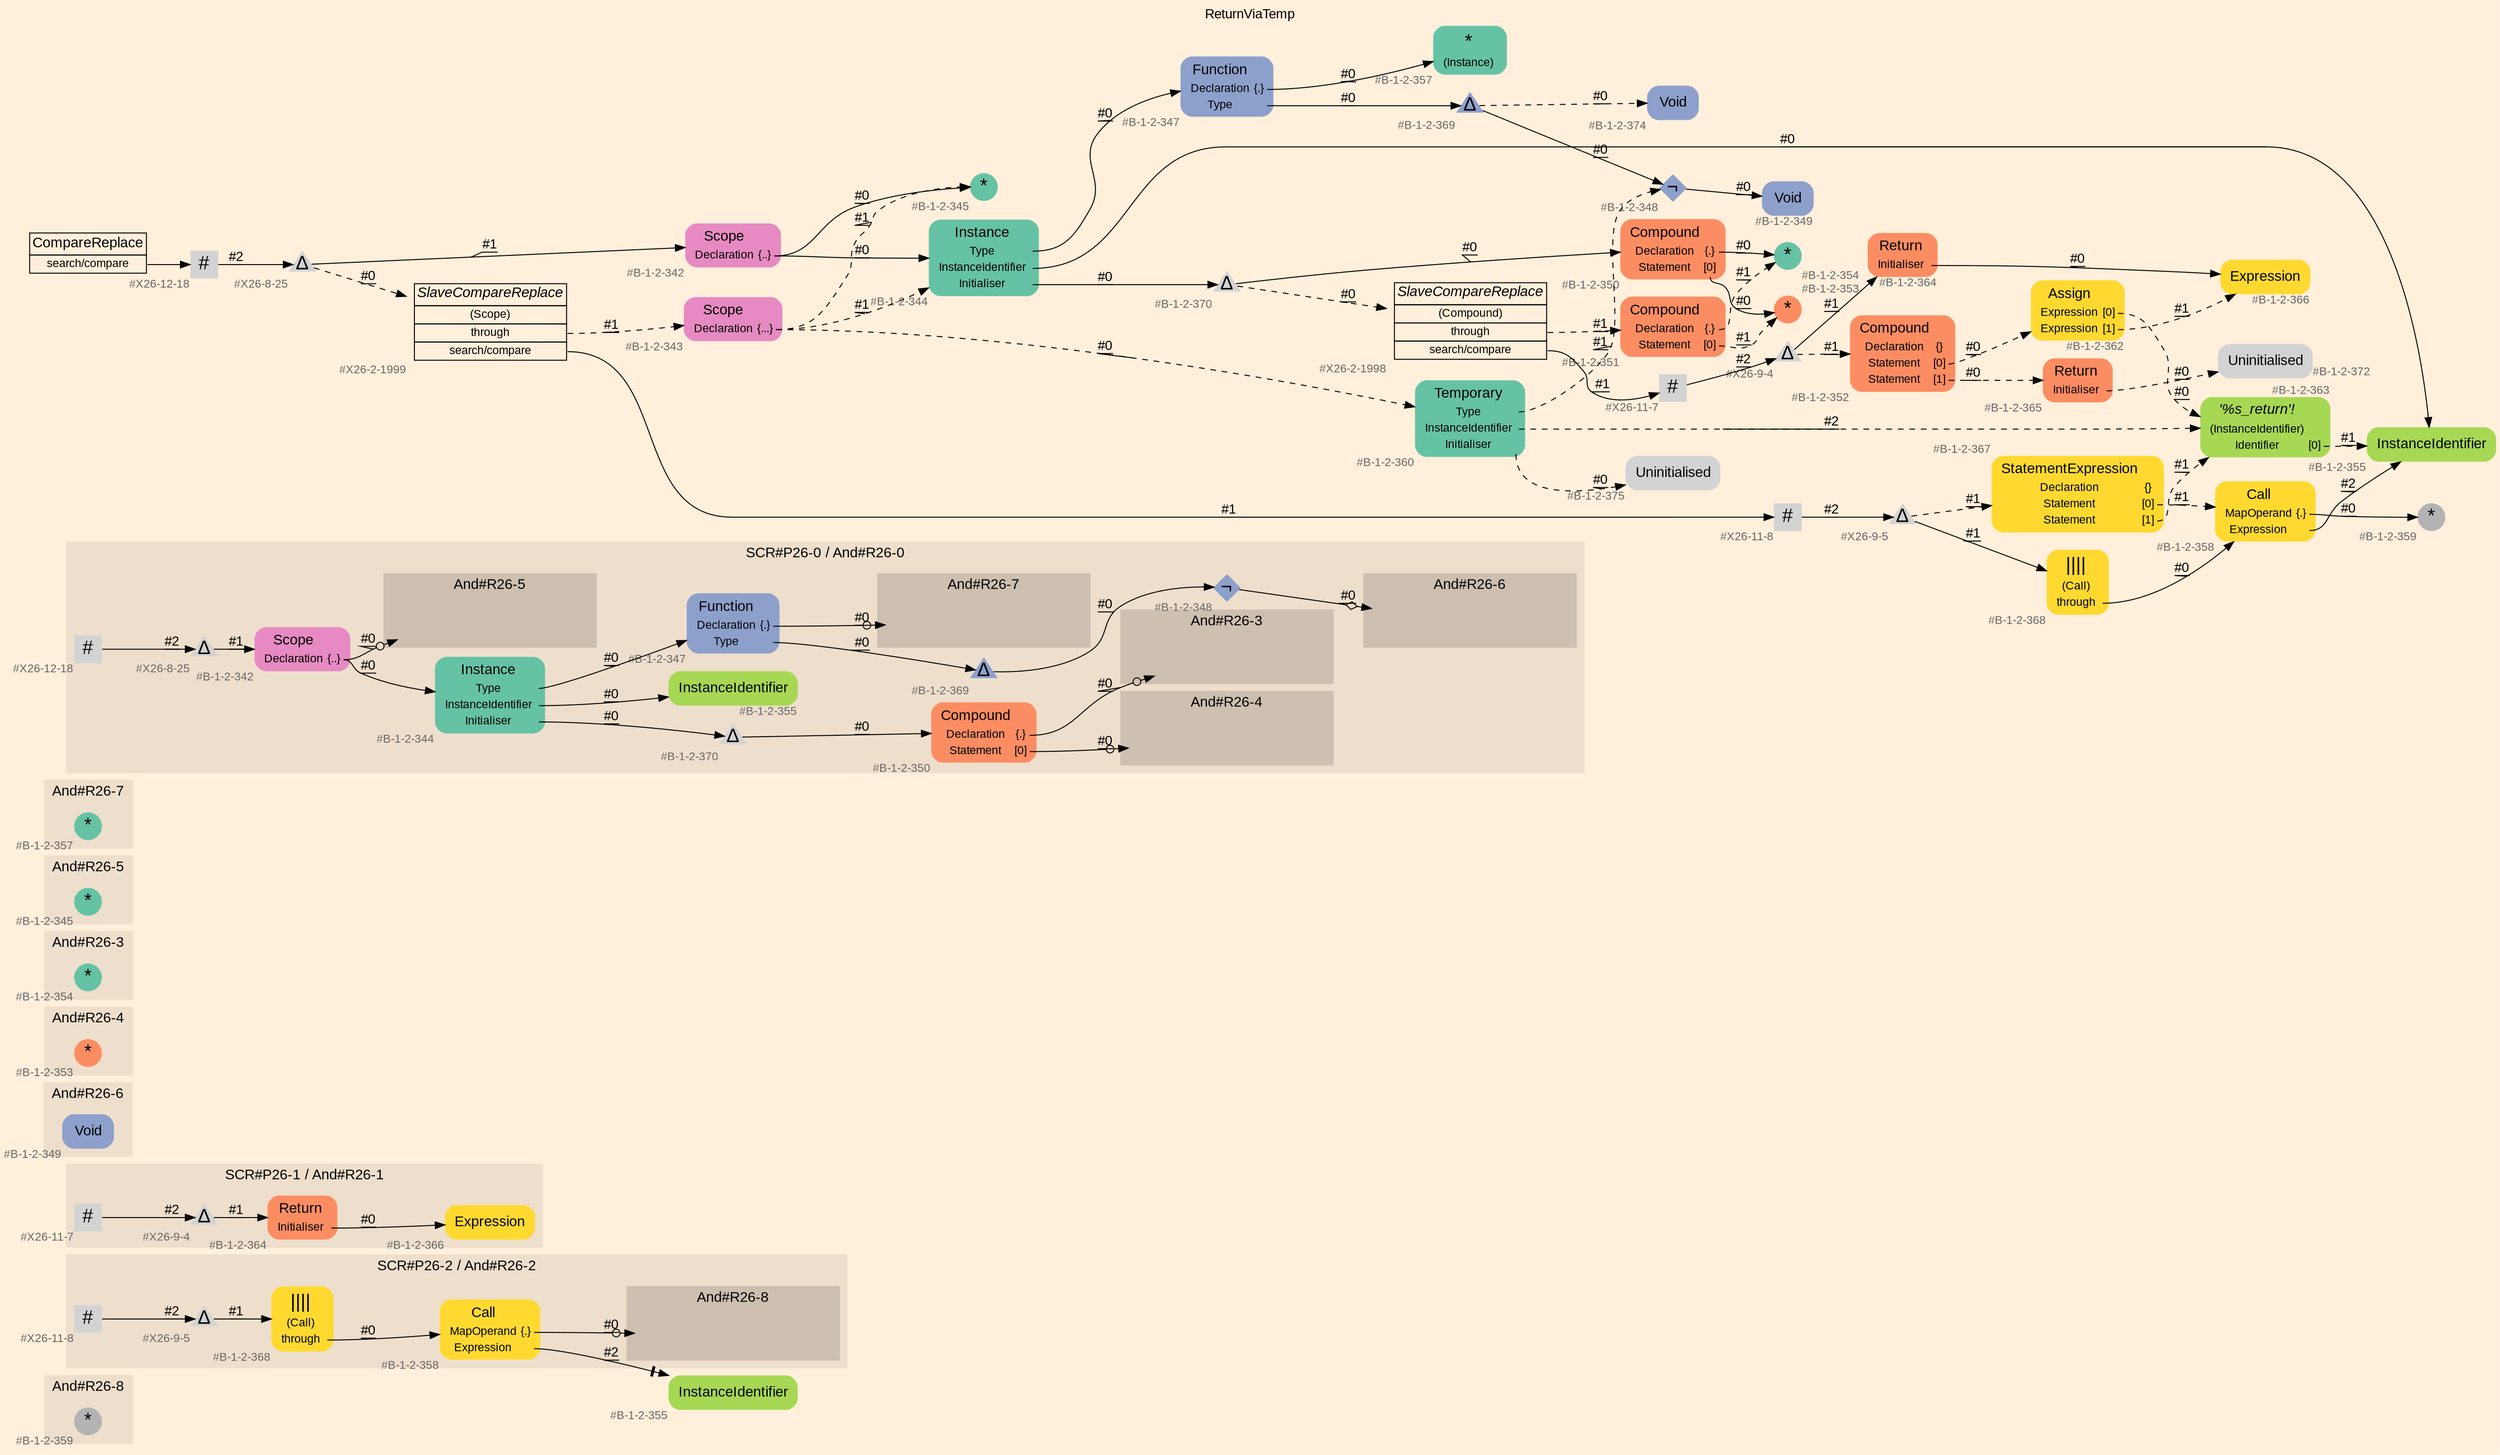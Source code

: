 digraph "ReturnViaTemp" {
label = "ReturnViaTemp"
labelloc = t
graph [
    rankdir = "LR"
    ranksep = 0.3
    bgcolor = antiquewhite1
    color = black
    fontcolor = black
    fontname = "Arial"
];
node [
    fontname = "Arial"
];
edge [
    fontname = "Arial"
];

// -------------------- figure And#R26-8 --------------------
// -------- region And#R26-8 ----------
subgraph "clusterAnd#R26-8" {
    label = "And#R26-8"
    style = "filled"
    color = antiquewhite2
    fontsize = "15"
    // -------- block And#R26-8/#B-1-2-359 ----------
    "And#R26-8/#B-1-2-359" [
        fillcolor = "/set28/8"
        xlabel = "#B-1-2-359"
        fontsize = "12"
        fontcolor = grey40
        shape = "circle"
        label = <<FONT COLOR="black" POINT-SIZE="20">*</FONT>>
        style = "filled"
        penwidth = 0.0
        fixedsize = true
        width = 0.4
        height = 0.4
    ];
    
}


// -------------------- figure And#R26-2 --------------------
// -------- region And#R26-2 ----------
subgraph "clusterAnd#R26-2" {
    label = "SCR#P26-2 / And#R26-2"
    style = "filled"
    color = antiquewhite2
    fontsize = "15"
    // -------- block And#R26-2/#B-1-2-368 ----------
    "And#R26-2/#B-1-2-368" [
        fillcolor = "/set28/6"
        xlabel = "#B-1-2-368"
        fontsize = "12"
        fontcolor = grey40
        shape = "plaintext"
        label = <<TABLE BORDER="0" CELLBORDER="0" CELLSPACING="0">
         <TR><TD><FONT COLOR="black" POINT-SIZE="20">||||</FONT></TD></TR>
         <TR><TD><FONT COLOR="black" POINT-SIZE="12">(Call)</FONT></TD><TD PORT="port0"></TD></TR>
         <TR><TD><FONT COLOR="black" POINT-SIZE="12">through</FONT></TD><TD PORT="port1"></TD></TR>
        </TABLE>>
        style = "rounded,filled"
    ];
    
    // -------- block And#R26-2/#B-1-2-358 ----------
    "And#R26-2/#B-1-2-358" [
        fillcolor = "/set28/6"
        xlabel = "#B-1-2-358"
        fontsize = "12"
        fontcolor = grey40
        shape = "plaintext"
        label = <<TABLE BORDER="0" CELLBORDER="0" CELLSPACING="0">
         <TR><TD><FONT COLOR="black" POINT-SIZE="15">Call</FONT></TD></TR>
         <TR><TD><FONT COLOR="black" POINT-SIZE="12">MapOperand</FONT></TD><TD PORT="port0"><FONT COLOR="black" POINT-SIZE="12">{.}</FONT></TD></TR>
         <TR><TD><FONT COLOR="black" POINT-SIZE="12">Expression</FONT></TD><TD PORT="port1"></TD></TR>
        </TABLE>>
        style = "rounded,filled"
    ];
    
    // -------- block And#R26-2/#X26-9-5 ----------
    "And#R26-2/#X26-9-5" [
        xlabel = "#X26-9-5"
        fontsize = "12"
        fontcolor = grey40
        shape = "triangle"
        label = <<FONT COLOR="black" POINT-SIZE="20">Δ</FONT>>
        style = "filled"
        penwidth = 0.0
        fixedsize = true
        width = 0.4
        height = 0.4
    ];
    
    // -------- block And#R26-2/#X26-11-8 ----------
    "And#R26-2/#X26-11-8" [
        xlabel = "#X26-11-8"
        fontsize = "12"
        fontcolor = grey40
        shape = "square"
        label = <<FONT COLOR="black" POINT-SIZE="20">#</FONT>>
        style = "filled"
        penwidth = 0.0
        fixedsize = true
        width = 0.4
        height = 0.4
    ];
    
    // -------- region And#R26-2/And#R26-8 ----------
    subgraph "clusterAnd#R26-2/And#R26-8" {
        label = "And#R26-8"
        style = "filled"
        color = antiquewhite3
        fontsize = "15"
        // -------- block And#R26-2/And#R26-8/#B-1-2-359 ----------
        "And#R26-2/And#R26-8/#B-1-2-359" [
            fillcolor = "/set28/8"
            xlabel = "#B-1-2-359"
            fontsize = "12"
            fontcolor = grey40
            shape = "none"
            style = "invisible"
        ];
        
    }
    
}

// -------- block And#R26-2/#B-1-2-355 ----------
"And#R26-2/#B-1-2-355" [
    fillcolor = "/set28/5"
    xlabel = "#B-1-2-355"
    fontsize = "12"
    fontcolor = grey40
    shape = "plaintext"
    label = <<TABLE BORDER="0" CELLBORDER="0" CELLSPACING="0">
     <TR><TD><FONT COLOR="black" POINT-SIZE="15">InstanceIdentifier</FONT></TD></TR>
    </TABLE>>
    style = "rounded,filled"
];

"And#R26-2/#B-1-2-368":port1 -> "And#R26-2/#B-1-2-358" [
    label = "#0"
    decorate = true
    color = black
    fontcolor = black
];

"And#R26-2/#B-1-2-358":port0 -> "And#R26-2/And#R26-8/#B-1-2-359" [
    arrowhead="normalnoneodot"
    label = "#0"
    decorate = true
    color = black
    fontcolor = black
];

"And#R26-2/#B-1-2-358":port1 -> "And#R26-2/#B-1-2-355" [
    arrowhead="normalnonetee"
    label = "#2"
    decorate = true
    color = black
    fontcolor = black
];

"And#R26-2/#X26-9-5" -> "And#R26-2/#B-1-2-368" [
    label = "#1"
    decorate = true
    color = black
    fontcolor = black
];

"And#R26-2/#X26-11-8" -> "And#R26-2/#X26-9-5" [
    label = "#2"
    decorate = true
    color = black
    fontcolor = black
];


// -------------------- figure And#R26-1 --------------------
// -------- region And#R26-1 ----------
subgraph "clusterAnd#R26-1" {
    label = "SCR#P26-1 / And#R26-1"
    style = "filled"
    color = antiquewhite2
    fontsize = "15"
    // -------- block And#R26-1/#B-1-2-366 ----------
    "And#R26-1/#B-1-2-366" [
        fillcolor = "/set28/6"
        xlabel = "#B-1-2-366"
        fontsize = "12"
        fontcolor = grey40
        shape = "plaintext"
        label = <<TABLE BORDER="0" CELLBORDER="0" CELLSPACING="0">
         <TR><TD><FONT COLOR="black" POINT-SIZE="15">Expression</FONT></TD></TR>
        </TABLE>>
        style = "rounded,filled"
    ];
    
    // -------- block And#R26-1/#B-1-2-364 ----------
    "And#R26-1/#B-1-2-364" [
        fillcolor = "/set28/2"
        xlabel = "#B-1-2-364"
        fontsize = "12"
        fontcolor = grey40
        shape = "plaintext"
        label = <<TABLE BORDER="0" CELLBORDER="0" CELLSPACING="0">
         <TR><TD><FONT COLOR="black" POINT-SIZE="15">Return</FONT></TD></TR>
         <TR><TD><FONT COLOR="black" POINT-SIZE="12">Initialiser</FONT></TD><TD PORT="port0"></TD></TR>
        </TABLE>>
        style = "rounded,filled"
    ];
    
    // -------- block And#R26-1/#X26-11-7 ----------
    "And#R26-1/#X26-11-7" [
        xlabel = "#X26-11-7"
        fontsize = "12"
        fontcolor = grey40
        shape = "square"
        label = <<FONT COLOR="black" POINT-SIZE="20">#</FONT>>
        style = "filled"
        penwidth = 0.0
        fixedsize = true
        width = 0.4
        height = 0.4
    ];
    
    // -------- block And#R26-1/#X26-9-4 ----------
    "And#R26-1/#X26-9-4" [
        xlabel = "#X26-9-4"
        fontsize = "12"
        fontcolor = grey40
        shape = "triangle"
        label = <<FONT COLOR="black" POINT-SIZE="20">Δ</FONT>>
        style = "filled"
        penwidth = 0.0
        fixedsize = true
        width = 0.4
        height = 0.4
    ];
    
}

"And#R26-1/#B-1-2-364":port0 -> "And#R26-1/#B-1-2-366" [
    label = "#0"
    decorate = true
    color = black
    fontcolor = black
];

"And#R26-1/#X26-11-7" -> "And#R26-1/#X26-9-4" [
    label = "#2"
    decorate = true
    color = black
    fontcolor = black
];

"And#R26-1/#X26-9-4" -> "And#R26-1/#B-1-2-364" [
    label = "#1"
    decorate = true
    color = black
    fontcolor = black
];


// -------------------- figure And#R26-6 --------------------
// -------- region And#R26-6 ----------
subgraph "clusterAnd#R26-6" {
    label = "And#R26-6"
    style = "filled"
    color = antiquewhite2
    fontsize = "15"
    // -------- block And#R26-6/#B-1-2-349 ----------
    "And#R26-6/#B-1-2-349" [
        fillcolor = "/set28/3"
        xlabel = "#B-1-2-349"
        fontsize = "12"
        fontcolor = grey40
        shape = "plaintext"
        label = <<TABLE BORDER="0" CELLBORDER="0" CELLSPACING="0">
         <TR><TD><FONT COLOR="black" POINT-SIZE="15">Void</FONT></TD></TR>
        </TABLE>>
        style = "rounded,filled"
    ];
    
}


// -------------------- figure And#R26-4 --------------------
// -------- region And#R26-4 ----------
subgraph "clusterAnd#R26-4" {
    label = "And#R26-4"
    style = "filled"
    color = antiquewhite2
    fontsize = "15"
    // -------- block And#R26-4/#B-1-2-353 ----------
    "And#R26-4/#B-1-2-353" [
        fillcolor = "/set28/2"
        xlabel = "#B-1-2-353"
        fontsize = "12"
        fontcolor = grey40
        shape = "circle"
        label = <<FONT COLOR="black" POINT-SIZE="20">*</FONT>>
        style = "filled"
        penwidth = 0.0
        fixedsize = true
        width = 0.4
        height = 0.4
    ];
    
}


// -------------------- figure And#R26-3 --------------------
// -------- region And#R26-3 ----------
subgraph "clusterAnd#R26-3" {
    label = "And#R26-3"
    style = "filled"
    color = antiquewhite2
    fontsize = "15"
    // -------- block And#R26-3/#B-1-2-354 ----------
    "And#R26-3/#B-1-2-354" [
        fillcolor = "/set28/1"
        xlabel = "#B-1-2-354"
        fontsize = "12"
        fontcolor = grey40
        shape = "circle"
        label = <<FONT COLOR="black" POINT-SIZE="20">*</FONT>>
        style = "filled"
        penwidth = 0.0
        fixedsize = true
        width = 0.4
        height = 0.4
    ];
    
}


// -------------------- figure And#R26-5 --------------------
// -------- region And#R26-5 ----------
subgraph "clusterAnd#R26-5" {
    label = "And#R26-5"
    style = "filled"
    color = antiquewhite2
    fontsize = "15"
    // -------- block And#R26-5/#B-1-2-345 ----------
    "And#R26-5/#B-1-2-345" [
        fillcolor = "/set28/1"
        xlabel = "#B-1-2-345"
        fontsize = "12"
        fontcolor = grey40
        shape = "circle"
        label = <<FONT COLOR="black" POINT-SIZE="20">*</FONT>>
        style = "filled"
        penwidth = 0.0
        fixedsize = true
        width = 0.4
        height = 0.4
    ];
    
}


// -------------------- figure And#R26-7 --------------------
// -------- region And#R26-7 ----------
subgraph "clusterAnd#R26-7" {
    label = "And#R26-7"
    style = "filled"
    color = antiquewhite2
    fontsize = "15"
    // -------- block And#R26-7/#B-1-2-357 ----------
    "And#R26-7/#B-1-2-357" [
        fillcolor = "/set28/1"
        xlabel = "#B-1-2-357"
        fontsize = "12"
        fontcolor = grey40
        shape = "circle"
        label = <<FONT COLOR="black" POINT-SIZE="20">*</FONT>>
        style = "filled"
        penwidth = 0.0
        fixedsize = true
        width = 0.4
        height = 0.4
    ];
    
}


// -------------------- figure And#R26-0 --------------------
// -------- region And#R26-0 ----------
subgraph "clusterAnd#R26-0" {
    label = "SCR#P26-0 / And#R26-0"
    style = "filled"
    color = antiquewhite2
    fontsize = "15"
    // -------- block And#R26-0/#B-1-2-342 ----------
    "And#R26-0/#B-1-2-342" [
        fillcolor = "/set28/4"
        xlabel = "#B-1-2-342"
        fontsize = "12"
        fontcolor = grey40
        shape = "plaintext"
        label = <<TABLE BORDER="0" CELLBORDER="0" CELLSPACING="0">
         <TR><TD><FONT COLOR="black" POINT-SIZE="15">Scope</FONT></TD></TR>
         <TR><TD><FONT COLOR="black" POINT-SIZE="12">Declaration</FONT></TD><TD PORT="port0"><FONT COLOR="black" POINT-SIZE="12">{..}</FONT></TD></TR>
        </TABLE>>
        style = "rounded,filled"
    ];
    
    // -------- block And#R26-0/#X26-8-25 ----------
    "And#R26-0/#X26-8-25" [
        xlabel = "#X26-8-25"
        fontsize = "12"
        fontcolor = grey40
        shape = "triangle"
        label = <<FONT COLOR="black" POINT-SIZE="20">Δ</FONT>>
        style = "filled"
        penwidth = 0.0
        fixedsize = true
        width = 0.4
        height = 0.4
    ];
    
    // -------- block And#R26-0/#B-1-2-369 ----------
    "And#R26-0/#B-1-2-369" [
        fillcolor = "/set28/3"
        xlabel = "#B-1-2-369"
        fontsize = "12"
        fontcolor = grey40
        shape = "triangle"
        label = <<FONT COLOR="black" POINT-SIZE="20">Δ</FONT>>
        style = "filled"
        penwidth = 0.0
        fixedsize = true
        width = 0.4
        height = 0.4
    ];
    
    // -------- block And#R26-0/#B-1-2-350 ----------
    "And#R26-0/#B-1-2-350" [
        fillcolor = "/set28/2"
        xlabel = "#B-1-2-350"
        fontsize = "12"
        fontcolor = grey40
        shape = "plaintext"
        label = <<TABLE BORDER="0" CELLBORDER="0" CELLSPACING="0">
         <TR><TD><FONT COLOR="black" POINT-SIZE="15">Compound</FONT></TD></TR>
         <TR><TD><FONT COLOR="black" POINT-SIZE="12">Declaration</FONT></TD><TD PORT="port0"><FONT COLOR="black" POINT-SIZE="12">{.}</FONT></TD></TR>
         <TR><TD><FONT COLOR="black" POINT-SIZE="12">Statement</FONT></TD><TD PORT="port1"><FONT COLOR="black" POINT-SIZE="12">[0]</FONT></TD></TR>
        </TABLE>>
        style = "rounded,filled"
    ];
    
    // -------- block And#R26-0/#B-1-2-348 ----------
    "And#R26-0/#B-1-2-348" [
        fillcolor = "/set28/3"
        xlabel = "#B-1-2-348"
        fontsize = "12"
        fontcolor = grey40
        shape = "diamond"
        label = <<FONT COLOR="black" POINT-SIZE="20">¬</FONT>>
        style = "filled"
        penwidth = 0.0
        fixedsize = true
        width = 0.4
        height = 0.4
    ];
    
    // -------- block And#R26-0/#B-1-2-355 ----------
    "And#R26-0/#B-1-2-355" [
        fillcolor = "/set28/5"
        xlabel = "#B-1-2-355"
        fontsize = "12"
        fontcolor = grey40
        shape = "plaintext"
        label = <<TABLE BORDER="0" CELLBORDER="0" CELLSPACING="0">
         <TR><TD><FONT COLOR="black" POINT-SIZE="15">InstanceIdentifier</FONT></TD></TR>
        </TABLE>>
        style = "rounded,filled"
    ];
    
    // -------- block And#R26-0/#X26-12-18 ----------
    "And#R26-0/#X26-12-18" [
        xlabel = "#X26-12-18"
        fontsize = "12"
        fontcolor = grey40
        shape = "square"
        label = <<FONT COLOR="black" POINT-SIZE="20">#</FONT>>
        style = "filled"
        penwidth = 0.0
        fixedsize = true
        width = 0.4
        height = 0.4
    ];
    
    // -------- block And#R26-0/#B-1-2-344 ----------
    "And#R26-0/#B-1-2-344" [
        fillcolor = "/set28/1"
        xlabel = "#B-1-2-344"
        fontsize = "12"
        fontcolor = grey40
        shape = "plaintext"
        label = <<TABLE BORDER="0" CELLBORDER="0" CELLSPACING="0">
         <TR><TD><FONT COLOR="black" POINT-SIZE="15">Instance</FONT></TD></TR>
         <TR><TD><FONT COLOR="black" POINT-SIZE="12">Type</FONT></TD><TD PORT="port0"></TD></TR>
         <TR><TD><FONT COLOR="black" POINT-SIZE="12">InstanceIdentifier</FONT></TD><TD PORT="port1"></TD></TR>
         <TR><TD><FONT COLOR="black" POINT-SIZE="12">Initialiser</FONT></TD><TD PORT="port2"></TD></TR>
        </TABLE>>
        style = "rounded,filled"
    ];
    
    // -------- block And#R26-0/#B-1-2-347 ----------
    "And#R26-0/#B-1-2-347" [
        fillcolor = "/set28/3"
        xlabel = "#B-1-2-347"
        fontsize = "12"
        fontcolor = grey40
        shape = "plaintext"
        label = <<TABLE BORDER="0" CELLBORDER="0" CELLSPACING="0">
         <TR><TD><FONT COLOR="black" POINT-SIZE="15">Function</FONT></TD></TR>
         <TR><TD><FONT COLOR="black" POINT-SIZE="12">Declaration</FONT></TD><TD PORT="port0"><FONT COLOR="black" POINT-SIZE="12">{.}</FONT></TD></TR>
         <TR><TD><FONT COLOR="black" POINT-SIZE="12">Type</FONT></TD><TD PORT="port1"></TD></TR>
        </TABLE>>
        style = "rounded,filled"
    ];
    
    // -------- block And#R26-0/#B-1-2-370 ----------
    "And#R26-0/#B-1-2-370" [
        xlabel = "#B-1-2-370"
        fontsize = "12"
        fontcolor = grey40
        shape = "triangle"
        label = <<FONT COLOR="black" POINT-SIZE="20">Δ</FONT>>
        style = "filled"
        penwidth = 0.0
        fixedsize = true
        width = 0.4
        height = 0.4
    ];
    
    // -------- region And#R26-0/And#R26-3 ----------
    subgraph "clusterAnd#R26-0/And#R26-3" {
        label = "And#R26-3"
        style = "filled"
        color = antiquewhite3
        fontsize = "15"
        // -------- block And#R26-0/And#R26-3/#B-1-2-354 ----------
        "And#R26-0/And#R26-3/#B-1-2-354" [
            fillcolor = "/set28/1"
            xlabel = "#B-1-2-354"
            fontsize = "12"
            fontcolor = grey40
            shape = "none"
            style = "invisible"
        ];
        
    }
    
    // -------- region And#R26-0/And#R26-4 ----------
    subgraph "clusterAnd#R26-0/And#R26-4" {
        label = "And#R26-4"
        style = "filled"
        color = antiquewhite3
        fontsize = "15"
        // -------- block And#R26-0/And#R26-4/#B-1-2-353 ----------
        "And#R26-0/And#R26-4/#B-1-2-353" [
            fillcolor = "/set28/2"
            xlabel = "#B-1-2-353"
            fontsize = "12"
            fontcolor = grey40
            shape = "none"
            style = "invisible"
        ];
        
    }
    
    // -------- region And#R26-0/And#R26-5 ----------
    subgraph "clusterAnd#R26-0/And#R26-5" {
        label = "And#R26-5"
        style = "filled"
        color = antiquewhite3
        fontsize = "15"
        // -------- block And#R26-0/And#R26-5/#B-1-2-345 ----------
        "And#R26-0/And#R26-5/#B-1-2-345" [
            fillcolor = "/set28/1"
            xlabel = "#B-1-2-345"
            fontsize = "12"
            fontcolor = grey40
            shape = "none"
            style = "invisible"
        ];
        
    }
    
    // -------- region And#R26-0/And#R26-6 ----------
    subgraph "clusterAnd#R26-0/And#R26-6" {
        label = "And#R26-6"
        style = "filled"
        color = antiquewhite3
        fontsize = "15"
        // -------- block And#R26-0/And#R26-6/#B-1-2-349 ----------
        "And#R26-0/And#R26-6/#B-1-2-349" [
            fillcolor = "/set28/3"
            xlabel = "#B-1-2-349"
            fontsize = "12"
            fontcolor = grey40
            shape = "none"
            style = "invisible"
        ];
        
    }
    
    // -------- region And#R26-0/And#R26-7 ----------
    subgraph "clusterAnd#R26-0/And#R26-7" {
        label = "And#R26-7"
        style = "filled"
        color = antiquewhite3
        fontsize = "15"
        // -------- block And#R26-0/And#R26-7/#B-1-2-357 ----------
        "And#R26-0/And#R26-7/#B-1-2-357" [
            fillcolor = "/set28/1"
            xlabel = "#B-1-2-357"
            fontsize = "12"
            fontcolor = grey40
            shape = "none"
            style = "invisible"
        ];
        
    }
    
}

"And#R26-0/#B-1-2-342":port0 -> "And#R26-0/And#R26-5/#B-1-2-345" [
    arrowhead="normalnoneodot"
    label = "#0"
    decorate = true
    color = black
    fontcolor = black
];

"And#R26-0/#B-1-2-342":port0 -> "And#R26-0/#B-1-2-344" [
    label = "#0"
    decorate = true
    color = black
    fontcolor = black
];

"And#R26-0/#X26-8-25" -> "And#R26-0/#B-1-2-342" [
    label = "#1"
    decorate = true
    color = black
    fontcolor = black
];

"And#R26-0/#B-1-2-369" -> "And#R26-0/#B-1-2-348" [
    label = "#0"
    decorate = true
    color = black
    fontcolor = black
];

"And#R26-0/#B-1-2-350":port0 -> "And#R26-0/And#R26-3/#B-1-2-354" [
    arrowhead="normalnoneodot"
    label = "#0"
    decorate = true
    color = black
    fontcolor = black
];

"And#R26-0/#B-1-2-350":port1 -> "And#R26-0/And#R26-4/#B-1-2-353" [
    arrowhead="normalnoneodot"
    label = "#0"
    decorate = true
    color = black
    fontcolor = black
];

"And#R26-0/#B-1-2-348" -> "And#R26-0/And#R26-6/#B-1-2-349" [
    arrowhead="normalnoneodiamond"
    label = "#0"
    decorate = true
    color = black
    fontcolor = black
];

"And#R26-0/#X26-12-18" -> "And#R26-0/#X26-8-25" [
    label = "#2"
    decorate = true
    color = black
    fontcolor = black
];

"And#R26-0/#B-1-2-344":port0 -> "And#R26-0/#B-1-2-347" [
    label = "#0"
    decorate = true
    color = black
    fontcolor = black
];

"And#R26-0/#B-1-2-344":port1 -> "And#R26-0/#B-1-2-355" [
    label = "#0"
    decorate = true
    color = black
    fontcolor = black
];

"And#R26-0/#B-1-2-344":port2 -> "And#R26-0/#B-1-2-370" [
    label = "#0"
    decorate = true
    color = black
    fontcolor = black
];

"And#R26-0/#B-1-2-347":port0 -> "And#R26-0/And#R26-7/#B-1-2-357" [
    arrowhead="normalnoneodot"
    label = "#0"
    decorate = true
    color = black
    fontcolor = black
];

"And#R26-0/#B-1-2-347":port1 -> "And#R26-0/#B-1-2-369" [
    label = "#0"
    decorate = true
    color = black
    fontcolor = black
];

"And#R26-0/#B-1-2-370" -> "And#R26-0/#B-1-2-350" [
    label = "#0"
    decorate = true
    color = black
    fontcolor = black
];


// -------------------- transformation figure --------------------
// -------- block CR#X26-10-26 ----------
"CR#X26-10-26" [
    fillcolor = antiquewhite1
    fontsize = "12"
    fontcolor = grey40
    shape = "plaintext"
    label = <<TABLE BORDER="0" CELLBORDER="1" CELLSPACING="0">
     <TR><TD><FONT COLOR="black" POINT-SIZE="15">CompareReplace</FONT></TD></TR>
     <TR><TD PORT="port0"><FONT COLOR="black" POINT-SIZE="12">search/compare</FONT></TD></TR>
    </TABLE>>
    style = "filled"
    color = black
];

// -------- block #X26-12-18 ----------
"#X26-12-18" [
    xlabel = "#X26-12-18"
    fontsize = "12"
    fontcolor = grey40
    shape = "square"
    label = <<FONT COLOR="black" POINT-SIZE="20">#</FONT>>
    style = "filled"
    penwidth = 0.0
    fixedsize = true
    width = 0.4
    height = 0.4
];

// -------- block #X26-8-25 ----------
"#X26-8-25" [
    xlabel = "#X26-8-25"
    fontsize = "12"
    fontcolor = grey40
    shape = "triangle"
    label = <<FONT COLOR="black" POINT-SIZE="20">Δ</FONT>>
    style = "filled"
    penwidth = 0.0
    fixedsize = true
    width = 0.4
    height = 0.4
];

// -------- block #B-1-2-342 ----------
"#B-1-2-342" [
    fillcolor = "/set28/4"
    xlabel = "#B-1-2-342"
    fontsize = "12"
    fontcolor = grey40
    shape = "plaintext"
    label = <<TABLE BORDER="0" CELLBORDER="0" CELLSPACING="0">
     <TR><TD><FONT COLOR="black" POINT-SIZE="15">Scope</FONT></TD></TR>
     <TR><TD><FONT COLOR="black" POINT-SIZE="12">Declaration</FONT></TD><TD PORT="port0"><FONT COLOR="black" POINT-SIZE="12">{..}</FONT></TD></TR>
    </TABLE>>
    style = "rounded,filled"
];

// -------- block #B-1-2-345 ----------
"#B-1-2-345" [
    fillcolor = "/set28/1"
    xlabel = "#B-1-2-345"
    fontsize = "12"
    fontcolor = grey40
    shape = "circle"
    label = <<FONT COLOR="black" POINT-SIZE="20">*</FONT>>
    style = "filled"
    penwidth = 0.0
    fixedsize = true
    width = 0.4
    height = 0.4
];

// -------- block #B-1-2-344 ----------
"#B-1-2-344" [
    fillcolor = "/set28/1"
    xlabel = "#B-1-2-344"
    fontsize = "12"
    fontcolor = grey40
    shape = "plaintext"
    label = <<TABLE BORDER="0" CELLBORDER="0" CELLSPACING="0">
     <TR><TD><FONT COLOR="black" POINT-SIZE="15">Instance</FONT></TD></TR>
     <TR><TD><FONT COLOR="black" POINT-SIZE="12">Type</FONT></TD><TD PORT="port0"></TD></TR>
     <TR><TD><FONT COLOR="black" POINT-SIZE="12">InstanceIdentifier</FONT></TD><TD PORT="port1"></TD></TR>
     <TR><TD><FONT COLOR="black" POINT-SIZE="12">Initialiser</FONT></TD><TD PORT="port2"></TD></TR>
    </TABLE>>
    style = "rounded,filled"
];

// -------- block #B-1-2-347 ----------
"#B-1-2-347" [
    fillcolor = "/set28/3"
    xlabel = "#B-1-2-347"
    fontsize = "12"
    fontcolor = grey40
    shape = "plaintext"
    label = <<TABLE BORDER="0" CELLBORDER="0" CELLSPACING="0">
     <TR><TD><FONT COLOR="black" POINT-SIZE="15">Function</FONT></TD></TR>
     <TR><TD><FONT COLOR="black" POINT-SIZE="12">Declaration</FONT></TD><TD PORT="port0"><FONT COLOR="black" POINT-SIZE="12">{.}</FONT></TD></TR>
     <TR><TD><FONT COLOR="black" POINT-SIZE="12">Type</FONT></TD><TD PORT="port1"></TD></TR>
    </TABLE>>
    style = "rounded,filled"
];

// -------- block #B-1-2-357 ----------
"#B-1-2-357" [
    fillcolor = "/set28/1"
    xlabel = "#B-1-2-357"
    fontsize = "12"
    fontcolor = grey40
    shape = "plaintext"
    label = <<TABLE BORDER="0" CELLBORDER="0" CELLSPACING="0">
     <TR><TD><FONT COLOR="black" POINT-SIZE="20">*</FONT></TD></TR>
     <TR><TD><FONT COLOR="black" POINT-SIZE="12">(Instance)</FONT></TD><TD PORT="port0"></TD></TR>
    </TABLE>>
    style = "rounded,filled"
];

// -------- block #B-1-2-369 ----------
"#B-1-2-369" [
    fillcolor = "/set28/3"
    xlabel = "#B-1-2-369"
    fontsize = "12"
    fontcolor = grey40
    shape = "triangle"
    label = <<FONT COLOR="black" POINT-SIZE="20">Δ</FONT>>
    style = "filled"
    penwidth = 0.0
    fixedsize = true
    width = 0.4
    height = 0.4
];

// -------- block #B-1-2-348 ----------
"#B-1-2-348" [
    fillcolor = "/set28/3"
    xlabel = "#B-1-2-348"
    fontsize = "12"
    fontcolor = grey40
    shape = "diamond"
    label = <<FONT COLOR="black" POINT-SIZE="20">¬</FONT>>
    style = "filled"
    penwidth = 0.0
    fixedsize = true
    width = 0.4
    height = 0.4
];

// -------- block #B-1-2-349 ----------
"#B-1-2-349" [
    fillcolor = "/set28/3"
    xlabel = "#B-1-2-349"
    fontsize = "12"
    fontcolor = grey40
    shape = "plaintext"
    label = <<TABLE BORDER="0" CELLBORDER="0" CELLSPACING="0">
     <TR><TD><FONT COLOR="black" POINT-SIZE="15">Void</FONT></TD></TR>
    </TABLE>>
    style = "rounded,filled"
];

// -------- block #B-1-2-374 ----------
"#B-1-2-374" [
    fillcolor = "/set28/3"
    xlabel = "#B-1-2-374"
    fontsize = "12"
    fontcolor = grey40
    shape = "plaintext"
    label = <<TABLE BORDER="0" CELLBORDER="0" CELLSPACING="0">
     <TR><TD><FONT COLOR="black" POINT-SIZE="15">Void</FONT></TD></TR>
    </TABLE>>
    style = "rounded,filled"
];

// -------- block #B-1-2-355 ----------
"#B-1-2-355" [
    fillcolor = "/set28/5"
    xlabel = "#B-1-2-355"
    fontsize = "12"
    fontcolor = grey40
    shape = "plaintext"
    label = <<TABLE BORDER="0" CELLBORDER="0" CELLSPACING="0">
     <TR><TD><FONT COLOR="black" POINT-SIZE="15">InstanceIdentifier</FONT></TD></TR>
    </TABLE>>
    style = "rounded,filled"
];

// -------- block #B-1-2-370 ----------
"#B-1-2-370" [
    xlabel = "#B-1-2-370"
    fontsize = "12"
    fontcolor = grey40
    shape = "triangle"
    label = <<FONT COLOR="black" POINT-SIZE="20">Δ</FONT>>
    style = "filled"
    penwidth = 0.0
    fixedsize = true
    width = 0.4
    height = 0.4
];

// -------- block #B-1-2-350 ----------
"#B-1-2-350" [
    fillcolor = "/set28/2"
    xlabel = "#B-1-2-350"
    fontsize = "12"
    fontcolor = grey40
    shape = "plaintext"
    label = <<TABLE BORDER="0" CELLBORDER="0" CELLSPACING="0">
     <TR><TD><FONT COLOR="black" POINT-SIZE="15">Compound</FONT></TD></TR>
     <TR><TD><FONT COLOR="black" POINT-SIZE="12">Declaration</FONT></TD><TD PORT="port0"><FONT COLOR="black" POINT-SIZE="12">{.}</FONT></TD></TR>
     <TR><TD><FONT COLOR="black" POINT-SIZE="12">Statement</FONT></TD><TD PORT="port1"><FONT COLOR="black" POINT-SIZE="12">[0]</FONT></TD></TR>
    </TABLE>>
    style = "rounded,filled"
];

// -------- block #B-1-2-354 ----------
"#B-1-2-354" [
    fillcolor = "/set28/1"
    xlabel = "#B-1-2-354"
    fontsize = "12"
    fontcolor = grey40
    shape = "circle"
    label = <<FONT COLOR="black" POINT-SIZE="20">*</FONT>>
    style = "filled"
    penwidth = 0.0
    fixedsize = true
    width = 0.4
    height = 0.4
];

// -------- block #B-1-2-353 ----------
"#B-1-2-353" [
    fillcolor = "/set28/2"
    xlabel = "#B-1-2-353"
    fontsize = "12"
    fontcolor = grey40
    shape = "circle"
    label = <<FONT COLOR="black" POINT-SIZE="20">*</FONT>>
    style = "filled"
    penwidth = 0.0
    fixedsize = true
    width = 0.4
    height = 0.4
];

// -------- block #X26-2-1998 ----------
"#X26-2-1998" [
    fillcolor = antiquewhite1
    xlabel = "#X26-2-1998"
    fontsize = "12"
    fontcolor = grey40
    shape = "plaintext"
    label = <<TABLE BORDER="0" CELLBORDER="1" CELLSPACING="0">
     <TR><TD><FONT COLOR="black" POINT-SIZE="15"><I>SlaveCompareReplace</I></FONT></TD></TR>
     <TR><TD PORT="port0"><FONT COLOR="black" POINT-SIZE="12">(Compound)</FONT></TD></TR>
     <TR><TD PORT="port1"><FONT COLOR="black" POINT-SIZE="12">through</FONT></TD></TR>
     <TR><TD PORT="port2"><FONT COLOR="black" POINT-SIZE="12">search/compare</FONT></TD></TR>
    </TABLE>>
    style = "filled"
    color = black
];

// -------- block #B-1-2-351 ----------
"#B-1-2-351" [
    fillcolor = "/set28/2"
    xlabel = "#B-1-2-351"
    fontsize = "12"
    fontcolor = grey40
    shape = "plaintext"
    label = <<TABLE BORDER="0" CELLBORDER="0" CELLSPACING="0">
     <TR><TD><FONT COLOR="black" POINT-SIZE="15">Compound</FONT></TD></TR>
     <TR><TD><FONT COLOR="black" POINT-SIZE="12">Declaration</FONT></TD><TD PORT="port0"><FONT COLOR="black" POINT-SIZE="12">{.}</FONT></TD></TR>
     <TR><TD><FONT COLOR="black" POINT-SIZE="12">Statement</FONT></TD><TD PORT="port1"><FONT COLOR="black" POINT-SIZE="12">[0]</FONT></TD></TR>
    </TABLE>>
    style = "rounded,filled"
];

// -------- block #X26-11-7 ----------
"#X26-11-7" [
    xlabel = "#X26-11-7"
    fontsize = "12"
    fontcolor = grey40
    shape = "square"
    label = <<FONT COLOR="black" POINT-SIZE="20">#</FONT>>
    style = "filled"
    penwidth = 0.0
    fixedsize = true
    width = 0.4
    height = 0.4
];

// -------- block #X26-9-4 ----------
"#X26-9-4" [
    xlabel = "#X26-9-4"
    fontsize = "12"
    fontcolor = grey40
    shape = "triangle"
    label = <<FONT COLOR="black" POINT-SIZE="20">Δ</FONT>>
    style = "filled"
    penwidth = 0.0
    fixedsize = true
    width = 0.4
    height = 0.4
];

// -------- block #B-1-2-364 ----------
"#B-1-2-364" [
    fillcolor = "/set28/2"
    xlabel = "#B-1-2-364"
    fontsize = "12"
    fontcolor = grey40
    shape = "plaintext"
    label = <<TABLE BORDER="0" CELLBORDER="0" CELLSPACING="0">
     <TR><TD><FONT COLOR="black" POINT-SIZE="15">Return</FONT></TD></TR>
     <TR><TD><FONT COLOR="black" POINT-SIZE="12">Initialiser</FONT></TD><TD PORT="port0"></TD></TR>
    </TABLE>>
    style = "rounded,filled"
];

// -------- block #B-1-2-366 ----------
"#B-1-2-366" [
    fillcolor = "/set28/6"
    xlabel = "#B-1-2-366"
    fontsize = "12"
    fontcolor = grey40
    shape = "plaintext"
    label = <<TABLE BORDER="0" CELLBORDER="0" CELLSPACING="0">
     <TR><TD><FONT COLOR="black" POINT-SIZE="15">Expression</FONT></TD></TR>
    </TABLE>>
    style = "rounded,filled"
];

// -------- block #B-1-2-352 ----------
"#B-1-2-352" [
    fillcolor = "/set28/2"
    xlabel = "#B-1-2-352"
    fontsize = "12"
    fontcolor = grey40
    shape = "plaintext"
    label = <<TABLE BORDER="0" CELLBORDER="0" CELLSPACING="0">
     <TR><TD><FONT COLOR="black" POINT-SIZE="15">Compound</FONT></TD></TR>
     <TR><TD><FONT COLOR="black" POINT-SIZE="12">Declaration</FONT></TD><TD PORT="port0"><FONT COLOR="black" POINT-SIZE="12">{}</FONT></TD></TR>
     <TR><TD><FONT COLOR="black" POINT-SIZE="12">Statement</FONT></TD><TD PORT="port1"><FONT COLOR="black" POINT-SIZE="12">[0]</FONT></TD></TR>
     <TR><TD><FONT COLOR="black" POINT-SIZE="12">Statement</FONT></TD><TD PORT="port2"><FONT COLOR="black" POINT-SIZE="12">[1]</FONT></TD></TR>
    </TABLE>>
    style = "rounded,filled"
];

// -------- block #B-1-2-362 ----------
"#B-1-2-362" [
    fillcolor = "/set28/6"
    xlabel = "#B-1-2-362"
    fontsize = "12"
    fontcolor = grey40
    shape = "plaintext"
    label = <<TABLE BORDER="0" CELLBORDER="0" CELLSPACING="0">
     <TR><TD><FONT COLOR="black" POINT-SIZE="15">Assign</FONT></TD></TR>
     <TR><TD><FONT COLOR="black" POINT-SIZE="12">Expression</FONT></TD><TD PORT="port0"><FONT COLOR="black" POINT-SIZE="12">[0]</FONT></TD></TR>
     <TR><TD><FONT COLOR="black" POINT-SIZE="12">Expression</FONT></TD><TD PORT="port1"><FONT COLOR="black" POINT-SIZE="12">[1]</FONT></TD></TR>
    </TABLE>>
    style = "rounded,filled"
];

// -------- block #B-1-2-363 ----------
"#B-1-2-363" [
    fillcolor = "/set28/5"
    xlabel = "#B-1-2-363"
    fontsize = "12"
    fontcolor = grey40
    shape = "plaintext"
    label = <<TABLE BORDER="0" CELLBORDER="0" CELLSPACING="0">
     <TR><TD><FONT COLOR="black" POINT-SIZE="15"><I>'%s_return'!</I></FONT></TD></TR>
     <TR><TD><FONT COLOR="black" POINT-SIZE="12">(InstanceIdentifier)</FONT></TD><TD PORT="port0"></TD></TR>
     <TR><TD><FONT COLOR="black" POINT-SIZE="12">Identifier</FONT></TD><TD PORT="port1"><FONT COLOR="black" POINT-SIZE="12">[0]</FONT></TD></TR>
    </TABLE>>
    style = "rounded,filled"
];

// -------- block #B-1-2-365 ----------
"#B-1-2-365" [
    fillcolor = "/set28/2"
    xlabel = "#B-1-2-365"
    fontsize = "12"
    fontcolor = grey40
    shape = "plaintext"
    label = <<TABLE BORDER="0" CELLBORDER="0" CELLSPACING="0">
     <TR><TD><FONT COLOR="black" POINT-SIZE="15">Return</FONT></TD></TR>
     <TR><TD><FONT COLOR="black" POINT-SIZE="12">Initialiser</FONT></TD><TD PORT="port0"></TD></TR>
    </TABLE>>
    style = "rounded,filled"
];

// -------- block #B-1-2-372 ----------
"#B-1-2-372" [
    xlabel = "#B-1-2-372"
    fontsize = "12"
    fontcolor = grey40
    shape = "plaintext"
    label = <<TABLE BORDER="0" CELLBORDER="0" CELLSPACING="0">
     <TR><TD><FONT COLOR="black" POINT-SIZE="15">Uninitialised</FONT></TD></TR>
    </TABLE>>
    style = "rounded,filled"
];

// -------- block #X26-2-1999 ----------
"#X26-2-1999" [
    fillcolor = antiquewhite1
    xlabel = "#X26-2-1999"
    fontsize = "12"
    fontcolor = grey40
    shape = "plaintext"
    label = <<TABLE BORDER="0" CELLBORDER="1" CELLSPACING="0">
     <TR><TD><FONT COLOR="black" POINT-SIZE="15"><I>SlaveCompareReplace</I></FONT></TD></TR>
     <TR><TD PORT="port0"><FONT COLOR="black" POINT-SIZE="12">(Scope)</FONT></TD></TR>
     <TR><TD PORT="port1"><FONT COLOR="black" POINT-SIZE="12">through</FONT></TD></TR>
     <TR><TD PORT="port2"><FONT COLOR="black" POINT-SIZE="12">search/compare</FONT></TD></TR>
    </TABLE>>
    style = "filled"
    color = black
];

// -------- block #B-1-2-343 ----------
"#B-1-2-343" [
    fillcolor = "/set28/4"
    xlabel = "#B-1-2-343"
    fontsize = "12"
    fontcolor = grey40
    shape = "plaintext"
    label = <<TABLE BORDER="0" CELLBORDER="0" CELLSPACING="0">
     <TR><TD><FONT COLOR="black" POINT-SIZE="15">Scope</FONT></TD></TR>
     <TR><TD><FONT COLOR="black" POINT-SIZE="12">Declaration</FONT></TD><TD PORT="port0"><FONT COLOR="black" POINT-SIZE="12">{...}</FONT></TD></TR>
    </TABLE>>
    style = "rounded,filled"
];

// -------- block #B-1-2-360 ----------
"#B-1-2-360" [
    fillcolor = "/set28/1"
    xlabel = "#B-1-2-360"
    fontsize = "12"
    fontcolor = grey40
    shape = "plaintext"
    label = <<TABLE BORDER="0" CELLBORDER="0" CELLSPACING="0">
     <TR><TD><FONT COLOR="black" POINT-SIZE="15">Temporary</FONT></TD></TR>
     <TR><TD><FONT COLOR="black" POINT-SIZE="12">Type</FONT></TD><TD PORT="port0"></TD></TR>
     <TR><TD><FONT COLOR="black" POINT-SIZE="12">InstanceIdentifier</FONT></TD><TD PORT="port1"></TD></TR>
     <TR><TD><FONT COLOR="black" POINT-SIZE="12">Initialiser</FONT></TD><TD PORT="port2"></TD></TR>
    </TABLE>>
    style = "rounded,filled"
];

// -------- block #B-1-2-375 ----------
"#B-1-2-375" [
    xlabel = "#B-1-2-375"
    fontsize = "12"
    fontcolor = grey40
    shape = "plaintext"
    label = <<TABLE BORDER="0" CELLBORDER="0" CELLSPACING="0">
     <TR><TD><FONT COLOR="black" POINT-SIZE="15">Uninitialised</FONT></TD></TR>
    </TABLE>>
    style = "rounded,filled"
];

// -------- block #X26-11-8 ----------
"#X26-11-8" [
    xlabel = "#X26-11-8"
    fontsize = "12"
    fontcolor = grey40
    shape = "square"
    label = <<FONT COLOR="black" POINT-SIZE="20">#</FONT>>
    style = "filled"
    penwidth = 0.0
    fixedsize = true
    width = 0.4
    height = 0.4
];

// -------- block #X26-9-5 ----------
"#X26-9-5" [
    xlabel = "#X26-9-5"
    fontsize = "12"
    fontcolor = grey40
    shape = "triangle"
    label = <<FONT COLOR="black" POINT-SIZE="20">Δ</FONT>>
    style = "filled"
    penwidth = 0.0
    fixedsize = true
    width = 0.4
    height = 0.4
];

// -------- block #B-1-2-368 ----------
"#B-1-2-368" [
    fillcolor = "/set28/6"
    xlabel = "#B-1-2-368"
    fontsize = "12"
    fontcolor = grey40
    shape = "plaintext"
    label = <<TABLE BORDER="0" CELLBORDER="0" CELLSPACING="0">
     <TR><TD><FONT COLOR="black" POINT-SIZE="20">||||</FONT></TD></TR>
     <TR><TD><FONT COLOR="black" POINT-SIZE="12">(Call)</FONT></TD><TD PORT="port0"></TD></TR>
     <TR><TD><FONT COLOR="black" POINT-SIZE="12">through</FONT></TD><TD PORT="port1"></TD></TR>
    </TABLE>>
    style = "rounded,filled"
];

// -------- block #B-1-2-358 ----------
"#B-1-2-358" [
    fillcolor = "/set28/6"
    xlabel = "#B-1-2-358"
    fontsize = "12"
    fontcolor = grey40
    shape = "plaintext"
    label = <<TABLE BORDER="0" CELLBORDER="0" CELLSPACING="0">
     <TR><TD><FONT COLOR="black" POINT-SIZE="15">Call</FONT></TD></TR>
     <TR><TD><FONT COLOR="black" POINT-SIZE="12">MapOperand</FONT></TD><TD PORT="port0"><FONT COLOR="black" POINT-SIZE="12">{.}</FONT></TD></TR>
     <TR><TD><FONT COLOR="black" POINT-SIZE="12">Expression</FONT></TD><TD PORT="port1"></TD></TR>
    </TABLE>>
    style = "rounded,filled"
];

// -------- block #B-1-2-359 ----------
"#B-1-2-359" [
    fillcolor = "/set28/8"
    xlabel = "#B-1-2-359"
    fontsize = "12"
    fontcolor = grey40
    shape = "circle"
    label = <<FONT COLOR="black" POINT-SIZE="20">*</FONT>>
    style = "filled"
    penwidth = 0.0
    fixedsize = true
    width = 0.4
    height = 0.4
];

// -------- block #B-1-2-367 ----------
"#B-1-2-367" [
    fillcolor = "/set28/6"
    xlabel = "#B-1-2-367"
    fontsize = "12"
    fontcolor = grey40
    shape = "plaintext"
    label = <<TABLE BORDER="0" CELLBORDER="0" CELLSPACING="0">
     <TR><TD><FONT COLOR="black" POINT-SIZE="15">StatementExpression</FONT></TD></TR>
     <TR><TD><FONT COLOR="black" POINT-SIZE="12">Declaration</FONT></TD><TD PORT="port0"><FONT COLOR="black" POINT-SIZE="12">{}</FONT></TD></TR>
     <TR><TD><FONT COLOR="black" POINT-SIZE="12">Statement</FONT></TD><TD PORT="port1"><FONT COLOR="black" POINT-SIZE="12">[0]</FONT></TD></TR>
     <TR><TD><FONT COLOR="black" POINT-SIZE="12">Statement</FONT></TD><TD PORT="port2"><FONT COLOR="black" POINT-SIZE="12">[1]</FONT></TD></TR>
    </TABLE>>
    style = "rounded,filled"
];

"CR#X26-10-26":port0 -> "#X26-12-18" [
    label = ""
    decorate = true
    color = black
    fontcolor = black
];

"#X26-12-18" -> "#X26-8-25" [
    label = "#2"
    decorate = true
    color = black
    fontcolor = black
];

"#X26-8-25" -> "#B-1-2-342" [
    label = "#1"
    decorate = true
    color = black
    fontcolor = black
];

"#X26-8-25" -> "#X26-2-1999" [
    style="dashed"
    label = "#0"
    decorate = true
    color = black
    fontcolor = black
];

"#B-1-2-342":port0 -> "#B-1-2-345" [
    label = "#0"
    decorate = true
    color = black
    fontcolor = black
];

"#B-1-2-342":port0 -> "#B-1-2-344" [
    label = "#0"
    decorate = true
    color = black
    fontcolor = black
];

"#B-1-2-344":port0 -> "#B-1-2-347" [
    label = "#0"
    decorate = true
    color = black
    fontcolor = black
];

"#B-1-2-344":port1 -> "#B-1-2-355" [
    label = "#0"
    decorate = true
    color = black
    fontcolor = black
];

"#B-1-2-344":port2 -> "#B-1-2-370" [
    label = "#0"
    decorate = true
    color = black
    fontcolor = black
];

"#B-1-2-347":port0 -> "#B-1-2-357" [
    label = "#0"
    decorate = true
    color = black
    fontcolor = black
];

"#B-1-2-347":port1 -> "#B-1-2-369" [
    label = "#0"
    decorate = true
    color = black
    fontcolor = black
];

"#B-1-2-369" -> "#B-1-2-348" [
    label = "#0"
    decorate = true
    color = black
    fontcolor = black
];

"#B-1-2-369" -> "#B-1-2-374" [
    style="dashed"
    label = "#0"
    decorate = true
    color = black
    fontcolor = black
];

"#B-1-2-348" -> "#B-1-2-349" [
    label = "#0"
    decorate = true
    color = black
    fontcolor = black
];

"#B-1-2-370" -> "#B-1-2-350" [
    label = "#0"
    decorate = true
    color = black
    fontcolor = black
];

"#B-1-2-370" -> "#X26-2-1998" [
    style="dashed"
    label = "#0"
    decorate = true
    color = black
    fontcolor = black
];

"#B-1-2-350":port0 -> "#B-1-2-354" [
    label = "#0"
    decorate = true
    color = black
    fontcolor = black
];

"#B-1-2-350":port1 -> "#B-1-2-353" [
    label = "#0"
    decorate = true
    color = black
    fontcolor = black
];

"#X26-2-1998":port1 -> "#B-1-2-351" [
    style="dashed"
    label = "#1"
    decorate = true
    color = black
    fontcolor = black
];

"#X26-2-1998":port2 -> "#X26-11-7" [
    label = " #1"
    decorate = true
    color = black
    fontcolor = black
];

"#B-1-2-351":port0 -> "#B-1-2-354" [
    style="dashed"
    label = "#1"
    decorate = true
    color = black
    fontcolor = black
];

"#B-1-2-351":port1 -> "#B-1-2-353" [
    style="dashed"
    label = "#1"
    decorate = true
    color = black
    fontcolor = black
];

"#X26-11-7" -> "#X26-9-4" [
    label = "#2"
    decorate = true
    color = black
    fontcolor = black
];

"#X26-9-4" -> "#B-1-2-364" [
    label = "#1"
    decorate = true
    color = black
    fontcolor = black
];

"#X26-9-4" -> "#B-1-2-352" [
    style="dashed"
    label = "#1"
    decorate = true
    color = black
    fontcolor = black
];

"#B-1-2-364":port0 -> "#B-1-2-366" [
    label = "#0"
    decorate = true
    color = black
    fontcolor = black
];

"#B-1-2-352":port1 -> "#B-1-2-362" [
    style="dashed"
    label = "#0"
    decorate = true
    color = black
    fontcolor = black
];

"#B-1-2-352":port2 -> "#B-1-2-365" [
    style="dashed"
    label = "#0"
    decorate = true
    color = black
    fontcolor = black
];

"#B-1-2-362":port0 -> "#B-1-2-363" [
    style="dashed"
    label = "#0"
    decorate = true
    color = black
    fontcolor = black
];

"#B-1-2-362":port1 -> "#B-1-2-366" [
    style="dashed"
    label = "#1"
    decorate = true
    color = black
    fontcolor = black
];

"#B-1-2-363":port1 -> "#B-1-2-355" [
    style="dashed"
    label = "#1"
    decorate = true
    color = black
    fontcolor = black
];

"#B-1-2-365":port0 -> "#B-1-2-372" [
    style="dashed"
    label = "#0"
    decorate = true
    color = black
    fontcolor = black
];

"#X26-2-1999":port1 -> "#B-1-2-343" [
    style="dashed"
    label = "#1"
    decorate = true
    color = black
    fontcolor = black
];

"#X26-2-1999":port2 -> "#X26-11-8" [
    label = " #1"
    decorate = true
    color = black
    fontcolor = black
];

"#B-1-2-343":port0 -> "#B-1-2-345" [
    style="dashed"
    label = "#1"
    decorate = true
    color = black
    fontcolor = black
];

"#B-1-2-343":port0 -> "#B-1-2-344" [
    style="dashed"
    label = "#1"
    decorate = true
    color = black
    fontcolor = black
];

"#B-1-2-343":port0 -> "#B-1-2-360" [
    style="dashed"
    label = "#0"
    decorate = true
    color = black
    fontcolor = black
];

"#B-1-2-360":port0 -> "#B-1-2-348" [
    style="dashed"
    label = "#1"
    decorate = true
    color = black
    fontcolor = black
];

"#B-1-2-360":port1 -> "#B-1-2-363" [
    style="dashed"
    label = "#2"
    decorate = true
    color = black
    fontcolor = black
];

"#B-1-2-360":port2 -> "#B-1-2-375" [
    style="dashed"
    label = "#0"
    decorate = true
    color = black
    fontcolor = black
];

"#X26-11-8" -> "#X26-9-5" [
    label = "#2"
    decorate = true
    color = black
    fontcolor = black
];

"#X26-9-5" -> "#B-1-2-368" [
    label = "#1"
    decorate = true
    color = black
    fontcolor = black
];

"#X26-9-5" -> "#B-1-2-367" [
    style="dashed"
    label = "#1"
    decorate = true
    color = black
    fontcolor = black
];

"#B-1-2-368":port1 -> "#B-1-2-358" [
    label = "#0"
    decorate = true
    color = black
    fontcolor = black
];

"#B-1-2-358":port0 -> "#B-1-2-359" [
    label = "#0"
    decorate = true
    color = black
    fontcolor = black
];

"#B-1-2-358":port1 -> "#B-1-2-355" [
    label = "#2"
    decorate = true
    color = black
    fontcolor = black
];

"#B-1-2-367":port1 -> "#B-1-2-358" [
    style="dashed"
    label = "#1"
    decorate = true
    color = black
    fontcolor = black
];

"#B-1-2-367":port2 -> "#B-1-2-363" [
    style="dashed"
    label = "#1"
    decorate = true
    color = black
    fontcolor = black
];


}
